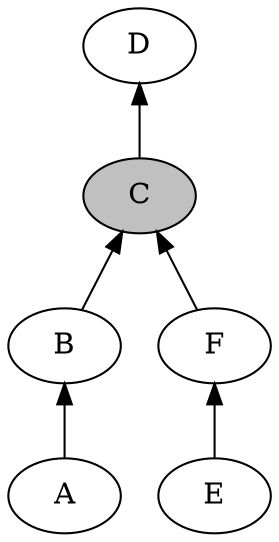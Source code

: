 digraph {
    rankdir=BT
    "A" -> "B"
    "B" -> "C"
    "C" -> "D"
    "E" -> "F"
    "F" -> "C"
    "C" [style=filled, fillcolor=gray]
}
